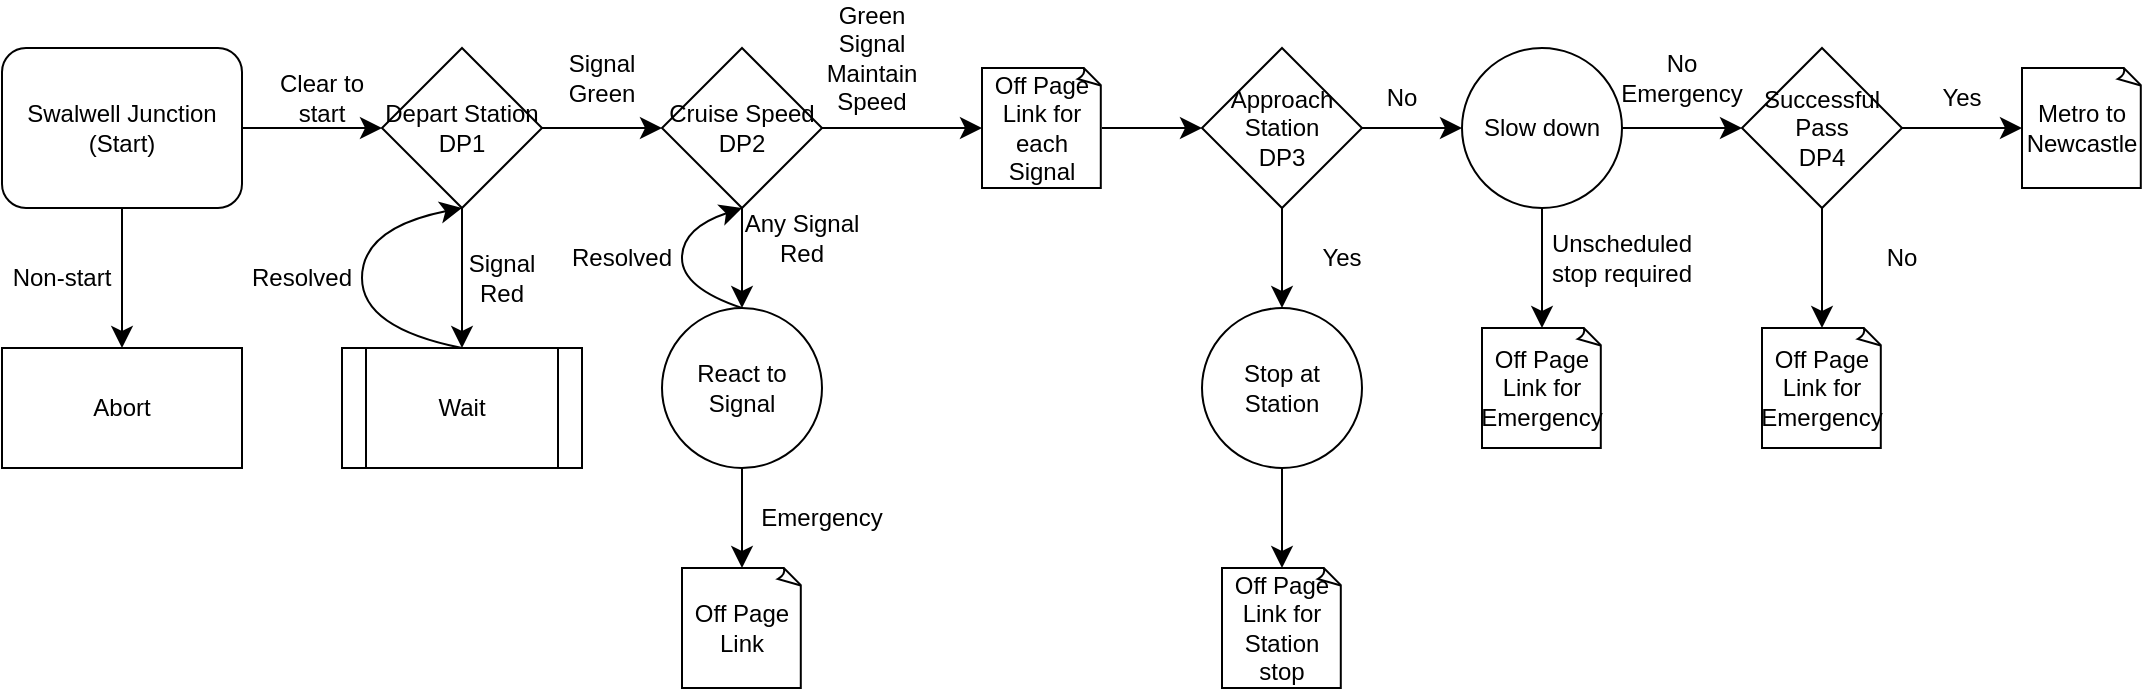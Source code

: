 <mxfile version="27.1.4">
  <diagram name="Page-1" id="s5eVYshwGil51ruGtvcF">
    <mxGraphModel dx="1272" dy="1888" grid="1" gridSize="10" guides="1" tooltips="1" connect="1" arrows="1" fold="1" page="1" pageScale="1" pageWidth="1169" pageHeight="827" math="0" shadow="0">
      <root>
        <mxCell id="0" />
        <mxCell id="1" parent="0" />
        <mxCell id="24AqgHMneCk-In3_yVUN-3" style="edgeStyle=none;curved=1;rounded=0;orthogonalLoop=1;jettySize=auto;html=1;entryX=0;entryY=0.5;entryDx=0;entryDy=0;fontSize=12;startSize=8;endSize=8;" edge="1" parent="1" source="24AqgHMneCk-In3_yVUN-1" target="24AqgHMneCk-In3_yVUN-2">
          <mxGeometry relative="1" as="geometry" />
        </mxCell>
        <mxCell id="24AqgHMneCk-In3_yVUN-5" style="edgeStyle=none;curved=1;rounded=0;orthogonalLoop=1;jettySize=auto;html=1;entryX=0.5;entryY=0;entryDx=0;entryDy=0;fontSize=12;startSize=8;endSize=8;" edge="1" parent="1" source="24AqgHMneCk-In3_yVUN-1" target="24AqgHMneCk-In3_yVUN-4">
          <mxGeometry relative="1" as="geometry" />
        </mxCell>
        <mxCell id="24AqgHMneCk-In3_yVUN-1" value="Swalwell Junction (Start)" style="rounded=1;whiteSpace=wrap;html=1;" vertex="1" parent="1">
          <mxGeometry x="80" y="40" width="120" height="80" as="geometry" />
        </mxCell>
        <mxCell id="24AqgHMneCk-In3_yVUN-10" style="edgeStyle=none;curved=1;rounded=0;orthogonalLoop=1;jettySize=auto;html=1;entryX=0.5;entryY=0;entryDx=0;entryDy=0;fontSize=12;startSize=8;endSize=8;" edge="1" parent="1" source="24AqgHMneCk-In3_yVUN-2" target="24AqgHMneCk-In3_yVUN-9">
          <mxGeometry relative="1" as="geometry" />
        </mxCell>
        <mxCell id="24AqgHMneCk-In3_yVUN-14" style="edgeStyle=none;curved=1;rounded=0;orthogonalLoop=1;jettySize=auto;html=1;entryX=0;entryY=0.5;entryDx=0;entryDy=0;fontSize=12;startSize=8;endSize=8;" edge="1" parent="1" source="24AqgHMneCk-In3_yVUN-2" target="24AqgHMneCk-In3_yVUN-13">
          <mxGeometry relative="1" as="geometry" />
        </mxCell>
        <mxCell id="24AqgHMneCk-In3_yVUN-2" value="&lt;div&gt;Depart Station&lt;/div&gt;&lt;div&gt;DP1&lt;/div&gt;" style="rhombus;whiteSpace=wrap;html=1;" vertex="1" parent="1">
          <mxGeometry x="270" y="40" width="80" height="80" as="geometry" />
        </mxCell>
        <mxCell id="24AqgHMneCk-In3_yVUN-4" value="Abort" style="rounded=0;whiteSpace=wrap;html=1;" vertex="1" parent="1">
          <mxGeometry x="80" y="190" width="120" height="60" as="geometry" />
        </mxCell>
        <mxCell id="24AqgHMneCk-In3_yVUN-6" value="Clear to start" style="text;html=1;align=center;verticalAlign=middle;whiteSpace=wrap;rounded=0;" vertex="1" parent="1">
          <mxGeometry x="210" y="50" width="60" height="30" as="geometry" />
        </mxCell>
        <mxCell id="24AqgHMneCk-In3_yVUN-8" value="Non-start" style="text;html=1;align=center;verticalAlign=middle;whiteSpace=wrap;rounded=0;" vertex="1" parent="1">
          <mxGeometry x="80" y="140" width="60" height="30" as="geometry" />
        </mxCell>
        <mxCell id="24AqgHMneCk-In3_yVUN-11" style="edgeStyle=none;curved=1;rounded=0;orthogonalLoop=1;jettySize=auto;html=1;fontSize=12;startSize=8;endSize=8;entryX=0.5;entryY=1;entryDx=0;entryDy=0;exitX=0.5;exitY=0;exitDx=0;exitDy=0;" edge="1" parent="1" source="24AqgHMneCk-In3_yVUN-9" target="24AqgHMneCk-In3_yVUN-2">
          <mxGeometry relative="1" as="geometry">
            <mxPoint x="250" y="140" as="targetPoint" />
            <Array as="points">
              <mxPoint x="260" y="180" />
              <mxPoint x="260" y="130" />
            </Array>
          </mxGeometry>
        </mxCell>
        <mxCell id="24AqgHMneCk-In3_yVUN-9" value="Wait" style="shape=process;whiteSpace=wrap;html=1;backgroundOutline=1;" vertex="1" parent="1">
          <mxGeometry x="250" y="190" width="120" height="60" as="geometry" />
        </mxCell>
        <mxCell id="24AqgHMneCk-In3_yVUN-12" value="Signal Red" style="text;html=1;align=center;verticalAlign=middle;whiteSpace=wrap;rounded=0;" vertex="1" parent="1">
          <mxGeometry x="300" y="140" width="60" height="30" as="geometry" />
        </mxCell>
        <mxCell id="24AqgHMneCk-In3_yVUN-17" style="edgeStyle=none;curved=1;rounded=0;orthogonalLoop=1;jettySize=auto;html=1;entryX=0.5;entryY=0;entryDx=0;entryDy=0;fontSize=12;startSize=8;endSize=8;" edge="1" parent="1" source="24AqgHMneCk-In3_yVUN-13" target="24AqgHMneCk-In3_yVUN-16">
          <mxGeometry relative="1" as="geometry" />
        </mxCell>
        <mxCell id="24AqgHMneCk-In3_yVUN-26" value="" style="edgeStyle=none;curved=1;rounded=0;orthogonalLoop=1;jettySize=auto;html=1;fontSize=12;startSize=8;endSize=8;" edge="1" parent="1" source="24AqgHMneCk-In3_yVUN-13">
          <mxGeometry relative="1" as="geometry">
            <mxPoint x="570" y="80" as="targetPoint" />
          </mxGeometry>
        </mxCell>
        <mxCell id="24AqgHMneCk-In3_yVUN-13" value="&lt;div&gt;Cruise Speed&lt;/div&gt;DP2" style="rhombus;whiteSpace=wrap;html=1;" vertex="1" parent="1">
          <mxGeometry x="410" y="40" width="80" height="80" as="geometry" />
        </mxCell>
        <mxCell id="24AqgHMneCk-In3_yVUN-15" value="Signal Green" style="text;html=1;align=center;verticalAlign=middle;whiteSpace=wrap;rounded=0;" vertex="1" parent="1">
          <mxGeometry x="350" y="40" width="60" height="30" as="geometry" />
        </mxCell>
        <mxCell id="24AqgHMneCk-In3_yVUN-16" value="React to Signal" style="ellipse;whiteSpace=wrap;html=1;aspect=fixed;" vertex="1" parent="1">
          <mxGeometry x="410" y="170" width="80" height="80" as="geometry" />
        </mxCell>
        <mxCell id="24AqgHMneCk-In3_yVUN-18" value="Any Signal Red" style="text;html=1;align=center;verticalAlign=middle;whiteSpace=wrap;rounded=0;" vertex="1" parent="1">
          <mxGeometry x="450" y="120" width="60" height="30" as="geometry" />
        </mxCell>
        <mxCell id="24AqgHMneCk-In3_yVUN-19" value="Off Page Link" style="whiteSpace=wrap;html=1;shape=mxgraph.basic.document" vertex="1" parent="1">
          <mxGeometry x="420" y="300" width="60" height="60" as="geometry" />
        </mxCell>
        <mxCell id="24AqgHMneCk-In3_yVUN-20" style="edgeStyle=none;curved=1;rounded=0;orthogonalLoop=1;jettySize=auto;html=1;entryX=0.5;entryY=0;entryDx=0;entryDy=0;entryPerimeter=0;fontSize=12;startSize=8;endSize=8;" edge="1" parent="1" source="24AqgHMneCk-In3_yVUN-16" target="24AqgHMneCk-In3_yVUN-19">
          <mxGeometry relative="1" as="geometry" />
        </mxCell>
        <mxCell id="24AqgHMneCk-In3_yVUN-21" value="Emergency" style="text;html=1;align=center;verticalAlign=middle;whiteSpace=wrap;rounded=0;" vertex="1" parent="1">
          <mxGeometry x="460" y="260" width="60" height="30" as="geometry" />
        </mxCell>
        <mxCell id="24AqgHMneCk-In3_yVUN-22" style="edgeStyle=none;curved=1;rounded=0;orthogonalLoop=1;jettySize=auto;html=1;fontSize=12;startSize=8;endSize=8;entryX=0.5;entryY=1;entryDx=0;entryDy=0;exitX=0.5;exitY=0;exitDx=0;exitDy=0;" edge="1" parent="1" target="24AqgHMneCk-In3_yVUN-13">
          <mxGeometry relative="1" as="geometry">
            <mxPoint x="450" y="100" as="targetPoint" />
            <mxPoint x="450" y="170" as="sourcePoint" />
            <Array as="points">
              <mxPoint x="420" y="160" />
              <mxPoint x="420" y="130" />
            </Array>
          </mxGeometry>
        </mxCell>
        <mxCell id="24AqgHMneCk-In3_yVUN-23" value="Resolved" style="text;html=1;align=center;verticalAlign=middle;whiteSpace=wrap;rounded=0;" vertex="1" parent="1">
          <mxGeometry x="360" y="130" width="60" height="30" as="geometry" />
        </mxCell>
        <mxCell id="24AqgHMneCk-In3_yVUN-24" value="Resolved" style="text;html=1;align=center;verticalAlign=middle;whiteSpace=wrap;rounded=0;" vertex="1" parent="1">
          <mxGeometry x="200" y="140" width="60" height="30" as="geometry" />
        </mxCell>
        <mxCell id="24AqgHMneCk-In3_yVUN-29" style="edgeStyle=none;curved=1;rounded=0;orthogonalLoop=1;jettySize=auto;html=1;fontSize=12;startSize=8;endSize=8;" edge="1" parent="1" source="24AqgHMneCk-In3_yVUN-25" target="24AqgHMneCk-In3_yVUN-28">
          <mxGeometry relative="1" as="geometry" />
        </mxCell>
        <mxCell id="24AqgHMneCk-In3_yVUN-25" value="&lt;div&gt;Approach Station&lt;/div&gt;&lt;div&gt;DP3&lt;/div&gt;" style="rhombus;whiteSpace=wrap;html=1;" vertex="1" parent="1">
          <mxGeometry x="680" y="40" width="80" height="80" as="geometry" />
        </mxCell>
        <mxCell id="24AqgHMneCk-In3_yVUN-27" value="&lt;div&gt;Green Signal&lt;/div&gt;&lt;div&gt;Maintain Speed&lt;/div&gt;" style="text;html=1;align=center;verticalAlign=middle;whiteSpace=wrap;rounded=0;" vertex="1" parent="1">
          <mxGeometry x="485" y="30" width="60" height="30" as="geometry" />
        </mxCell>
        <mxCell id="24AqgHMneCk-In3_yVUN-28" value="Stop at Station" style="ellipse;whiteSpace=wrap;html=1;aspect=fixed;" vertex="1" parent="1">
          <mxGeometry x="680" y="170" width="80" height="80" as="geometry" />
        </mxCell>
        <mxCell id="24AqgHMneCk-In3_yVUN-30" value="Yes" style="text;html=1;align=center;verticalAlign=middle;whiteSpace=wrap;rounded=0;" vertex="1" parent="1">
          <mxGeometry x="720" y="130" width="60" height="30" as="geometry" />
        </mxCell>
        <mxCell id="24AqgHMneCk-In3_yVUN-31" value="Off Page Link for Station stop" style="whiteSpace=wrap;html=1;shape=mxgraph.basic.document" vertex="1" parent="1">
          <mxGeometry x="690" y="300" width="60" height="60" as="geometry" />
        </mxCell>
        <mxCell id="24AqgHMneCk-In3_yVUN-32" style="edgeStyle=none;curved=1;rounded=0;orthogonalLoop=1;jettySize=auto;html=1;entryX=0.5;entryY=0;entryDx=0;entryDy=0;entryPerimeter=0;fontSize=12;startSize=8;endSize=8;" edge="1" parent="1" source="24AqgHMneCk-In3_yVUN-28" target="24AqgHMneCk-In3_yVUN-31">
          <mxGeometry relative="1" as="geometry" />
        </mxCell>
        <mxCell id="24AqgHMneCk-In3_yVUN-34" style="edgeStyle=none;curved=1;rounded=0;orthogonalLoop=1;jettySize=auto;html=1;entryX=0;entryY=0.5;entryDx=0;entryDy=0;fontSize=12;startSize=8;endSize=8;" edge="1" parent="1" source="24AqgHMneCk-In3_yVUN-33" target="24AqgHMneCk-In3_yVUN-25">
          <mxGeometry relative="1" as="geometry" />
        </mxCell>
        <mxCell id="24AqgHMneCk-In3_yVUN-33" value="Off Page Link for each Signal" style="whiteSpace=wrap;html=1;shape=mxgraph.basic.document" vertex="1" parent="1">
          <mxGeometry x="570" y="50" width="60" height="60" as="geometry" />
        </mxCell>
        <mxCell id="24AqgHMneCk-In3_yVUN-35" style="edgeStyle=none;curved=1;rounded=0;orthogonalLoop=1;jettySize=auto;html=1;fontSize=12;startSize=8;endSize=8;exitX=1;exitY=0.5;exitDx=0;exitDy=0;" edge="1" parent="1" source="24AqgHMneCk-In3_yVUN-25">
          <mxGeometry relative="1" as="geometry">
            <mxPoint x="790" y="360" as="sourcePoint" />
            <mxPoint x="810" y="80" as="targetPoint" />
          </mxGeometry>
        </mxCell>
        <mxCell id="24AqgHMneCk-In3_yVUN-36" value="Slow down" style="ellipse;whiteSpace=wrap;html=1;aspect=fixed;" vertex="1" parent="1">
          <mxGeometry x="810" y="40" width="80" height="80" as="geometry" />
        </mxCell>
        <mxCell id="24AqgHMneCk-In3_yVUN-37" value="No" style="text;html=1;align=center;verticalAlign=middle;whiteSpace=wrap;rounded=0;" vertex="1" parent="1">
          <mxGeometry x="750" y="50" width="60" height="30" as="geometry" />
        </mxCell>
        <mxCell id="24AqgHMneCk-In3_yVUN-38" value="Off Page Link for Emergency" style="whiteSpace=wrap;html=1;shape=mxgraph.basic.document" vertex="1" parent="1">
          <mxGeometry x="820" y="180" width="60" height="60" as="geometry" />
        </mxCell>
        <mxCell id="24AqgHMneCk-In3_yVUN-39" style="edgeStyle=none;curved=1;rounded=0;orthogonalLoop=1;jettySize=auto;html=1;entryX=0.5;entryY=0;entryDx=0;entryDy=0;entryPerimeter=0;fontSize=12;startSize=8;endSize=8;" edge="1" parent="1" source="24AqgHMneCk-In3_yVUN-36" target="24AqgHMneCk-In3_yVUN-38">
          <mxGeometry relative="1" as="geometry" />
        </mxCell>
        <mxCell id="24AqgHMneCk-In3_yVUN-40" value="Unscheduled stop required" style="text;html=1;align=center;verticalAlign=middle;whiteSpace=wrap;rounded=0;" vertex="1" parent="1">
          <mxGeometry x="860" y="130" width="60" height="30" as="geometry" />
        </mxCell>
        <mxCell id="24AqgHMneCk-In3_yVUN-42" style="edgeStyle=none;curved=1;rounded=0;orthogonalLoop=1;jettySize=auto;html=1;entryX=0;entryY=0.5;entryDx=0;entryDy=0;entryPerimeter=0;fontSize=12;startSize=8;endSize=8;" edge="1" parent="1" source="24AqgHMneCk-In3_yVUN-36">
          <mxGeometry relative="1" as="geometry">
            <mxPoint x="950" y="80" as="targetPoint" />
          </mxGeometry>
        </mxCell>
        <mxCell id="24AqgHMneCk-In3_yVUN-43" value="Metro to Newcastle" style="whiteSpace=wrap;html=1;shape=mxgraph.basic.document" vertex="1" parent="1">
          <mxGeometry x="1090" y="50" width="60" height="60" as="geometry" />
        </mxCell>
        <mxCell id="24AqgHMneCk-In3_yVUN-46" value="" style="edgeStyle=none;curved=1;rounded=0;orthogonalLoop=1;jettySize=auto;html=1;fontSize=12;startSize=8;endSize=8;" edge="1" parent="1" source="24AqgHMneCk-In3_yVUN-44" target="24AqgHMneCk-In3_yVUN-43">
          <mxGeometry relative="1" as="geometry" />
        </mxCell>
        <mxCell id="24AqgHMneCk-In3_yVUN-48" value="" style="edgeStyle=none;curved=1;rounded=0;orthogonalLoop=1;jettySize=auto;html=1;fontSize=12;startSize=8;endSize=8;" edge="1" parent="1" source="24AqgHMneCk-In3_yVUN-44" target="24AqgHMneCk-In3_yVUN-47">
          <mxGeometry relative="1" as="geometry" />
        </mxCell>
        <mxCell id="24AqgHMneCk-In3_yVUN-44" value="&lt;div&gt;Successful Pass&lt;/div&gt;&lt;div&gt;DP4&lt;/div&gt;" style="rhombus;whiteSpace=wrap;html=1;" vertex="1" parent="1">
          <mxGeometry x="950" y="40" width="80" height="80" as="geometry" />
        </mxCell>
        <mxCell id="24AqgHMneCk-In3_yVUN-47" value="Off Page Link for Emergency" style="whiteSpace=wrap;html=1;shape=mxgraph.basic.document" vertex="1" parent="1">
          <mxGeometry x="960" y="180" width="60" height="60" as="geometry" />
        </mxCell>
        <mxCell id="24AqgHMneCk-In3_yVUN-49" value="Yes" style="text;html=1;align=center;verticalAlign=middle;whiteSpace=wrap;rounded=0;" vertex="1" parent="1">
          <mxGeometry x="1030" y="50" width="60" height="30" as="geometry" />
        </mxCell>
        <mxCell id="24AqgHMneCk-In3_yVUN-50" value="No" style="text;html=1;align=center;verticalAlign=middle;whiteSpace=wrap;rounded=0;" vertex="1" parent="1">
          <mxGeometry x="1000" y="130" width="60" height="30" as="geometry" />
        </mxCell>
        <mxCell id="24AqgHMneCk-In3_yVUN-51" value="No Emergency" style="text;html=1;align=center;verticalAlign=middle;whiteSpace=wrap;rounded=0;" vertex="1" parent="1">
          <mxGeometry x="890" y="40" width="60" height="30" as="geometry" />
        </mxCell>
      </root>
    </mxGraphModel>
  </diagram>
</mxfile>
